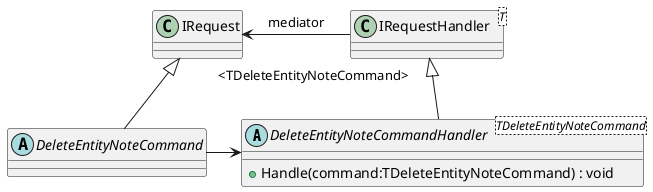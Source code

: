 @startuml Delete Note Command

abstract class "DeleteEntityNoteCommandHandler"<TDeleteEntityNoteCommand> {
    + Handle(command:TDeleteEntityNoteCommand) : void
}
class "IRequestHandler"<T> {
}
"IRequestHandler" "<TDeleteEntityNoteCommand>" <|-- "DeleteEntityNoteCommandHandler"

abstract class DeleteEntityNoteCommand {
}
"IRequest" <|-- DeleteEntityNoteCommand
'DeleteEntityNoteCommand --> "Id" Guid

"IRequest" <- "IRequestHandler" : mediator
DeleteEntityNoteCommand ->DeleteEntityNoteCommandHandler

@enduml